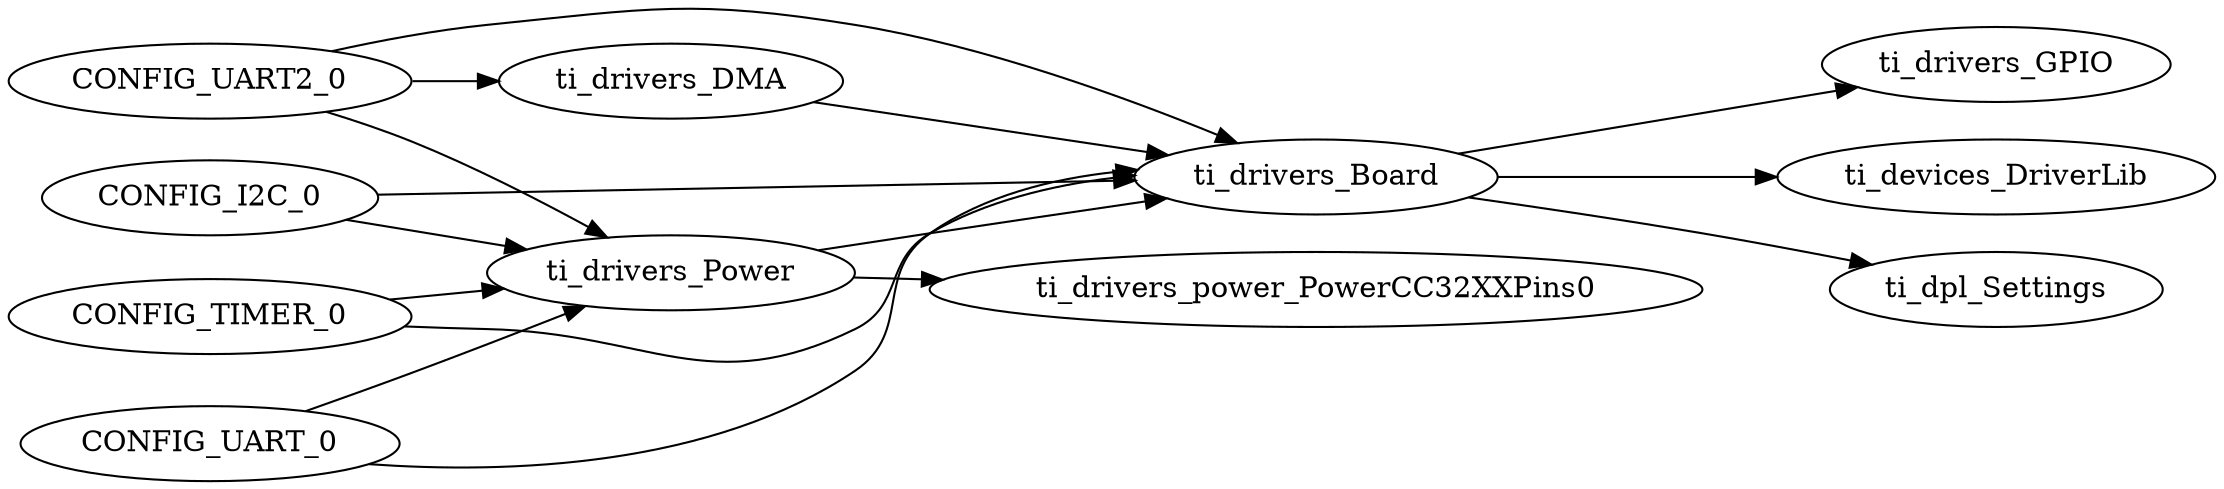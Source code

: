 digraph Model
{
    graph[rankdir=LR]

    // mod.$name=/ti/devices/DriverLib

    // mod.$name=/ti/dpl/Settings

    // mod.$name=/ti/drivers/Board
    ti_drivers_Board -> ti_drivers_GPIO
    ti_drivers_Board -> ti_devices_DriverLib
    ti_drivers_Board -> ti_dpl_Settings

    // mod.$name=/ti/drivers/DMA
    ti_drivers_DMA -> ti_drivers_Board

    // mod.$name=/ti/drivers/GPIO

    // mod.$name=/ti/drivers/I2C
    CONFIG_I2C_0 -> ti_drivers_Power
    CONFIG_I2C_0 -> ti_drivers_Board

    // mod.$name=/ti/drivers/Power
    ti_drivers_Power -> ti_drivers_Board
    ti_drivers_Power -> ti_drivers_power_PowerCC32XXPins0

    // mod.$name=/ti/drivers/Timer
    CONFIG_TIMER_0 -> ti_drivers_Power
    CONFIG_TIMER_0 -> ti_drivers_Board

    // mod.$name=/ti/drivers/UART
    CONFIG_UART_0 -> ti_drivers_Power
    CONFIG_UART_0 -> ti_drivers_Board

    // mod.$name=/ti/drivers/UART2
    CONFIG_UART2_0 -> ti_drivers_DMA
    CONFIG_UART2_0 -> ti_drivers_Power
    CONFIG_UART2_0 -> ti_drivers_Board

    // mod.$name=/ti/drivers/power/PowerCC32XXPins
}
